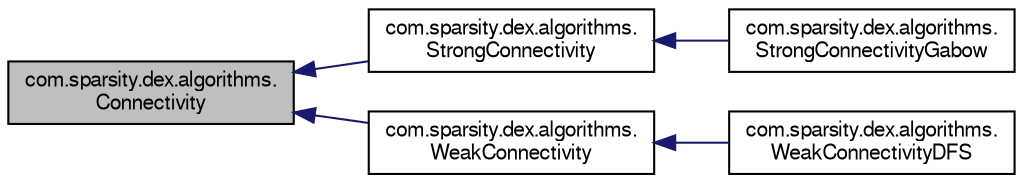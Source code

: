 digraph "com.sparsity.dex.algorithms.Connectivity"
{
  edge [fontname="FreeSans",fontsize="10",labelfontname="FreeSans",labelfontsize="10"];
  node [fontname="FreeSans",fontsize="10",shape=record];
  rankdir="LR";
  Node1 [label="com.sparsity.dex.algorithms.\lConnectivity",height=0.2,width=0.4,color="black", fillcolor="grey75", style="filled" fontcolor="black"];
  Node1 -> Node2 [dir="back",color="midnightblue",fontsize="10",style="solid",fontname="FreeSans"];
  Node2 [label="com.sparsity.dex.algorithms.\lStrongConnectivity",height=0.2,width=0.4,color="black", fillcolor="white", style="filled",URL="$classcom_1_1sparsity_1_1dex_1_1algorithms_1_1StrongConnectivity.html",tooltip="StrongConnectivity class."];
  Node2 -> Node3 [dir="back",color="midnightblue",fontsize="10",style="solid",fontname="FreeSans"];
  Node3 [label="com.sparsity.dex.algorithms.\lStrongConnectivityGabow",height=0.2,width=0.4,color="black", fillcolor="white", style="filled",URL="$classcom_1_1sparsity_1_1dex_1_1algorithms_1_1StrongConnectivityGabow.html",tooltip="This class can be used to solve the problem of finding strongly connected components in a directed gr..."];
  Node1 -> Node4 [dir="back",color="midnightblue",fontsize="10",style="solid",fontname="FreeSans"];
  Node4 [label="com.sparsity.dex.algorithms.\lWeakConnectivity",height=0.2,width=0.4,color="black", fillcolor="white", style="filled",URL="$classcom_1_1sparsity_1_1dex_1_1algorithms_1_1WeakConnectivity.html",tooltip="WeakConnectivity class."];
  Node4 -> Node5 [dir="back",color="midnightblue",fontsize="10",style="solid",fontname="FreeSans"];
  Node5 [label="com.sparsity.dex.algorithms.\lWeakConnectivityDFS",height=0.2,width=0.4,color="black", fillcolor="white", style="filled",URL="$classcom_1_1sparsity_1_1dex_1_1algorithms_1_1WeakConnectivityDFS.html",tooltip="WeakConnectivityDFS class."];
}
